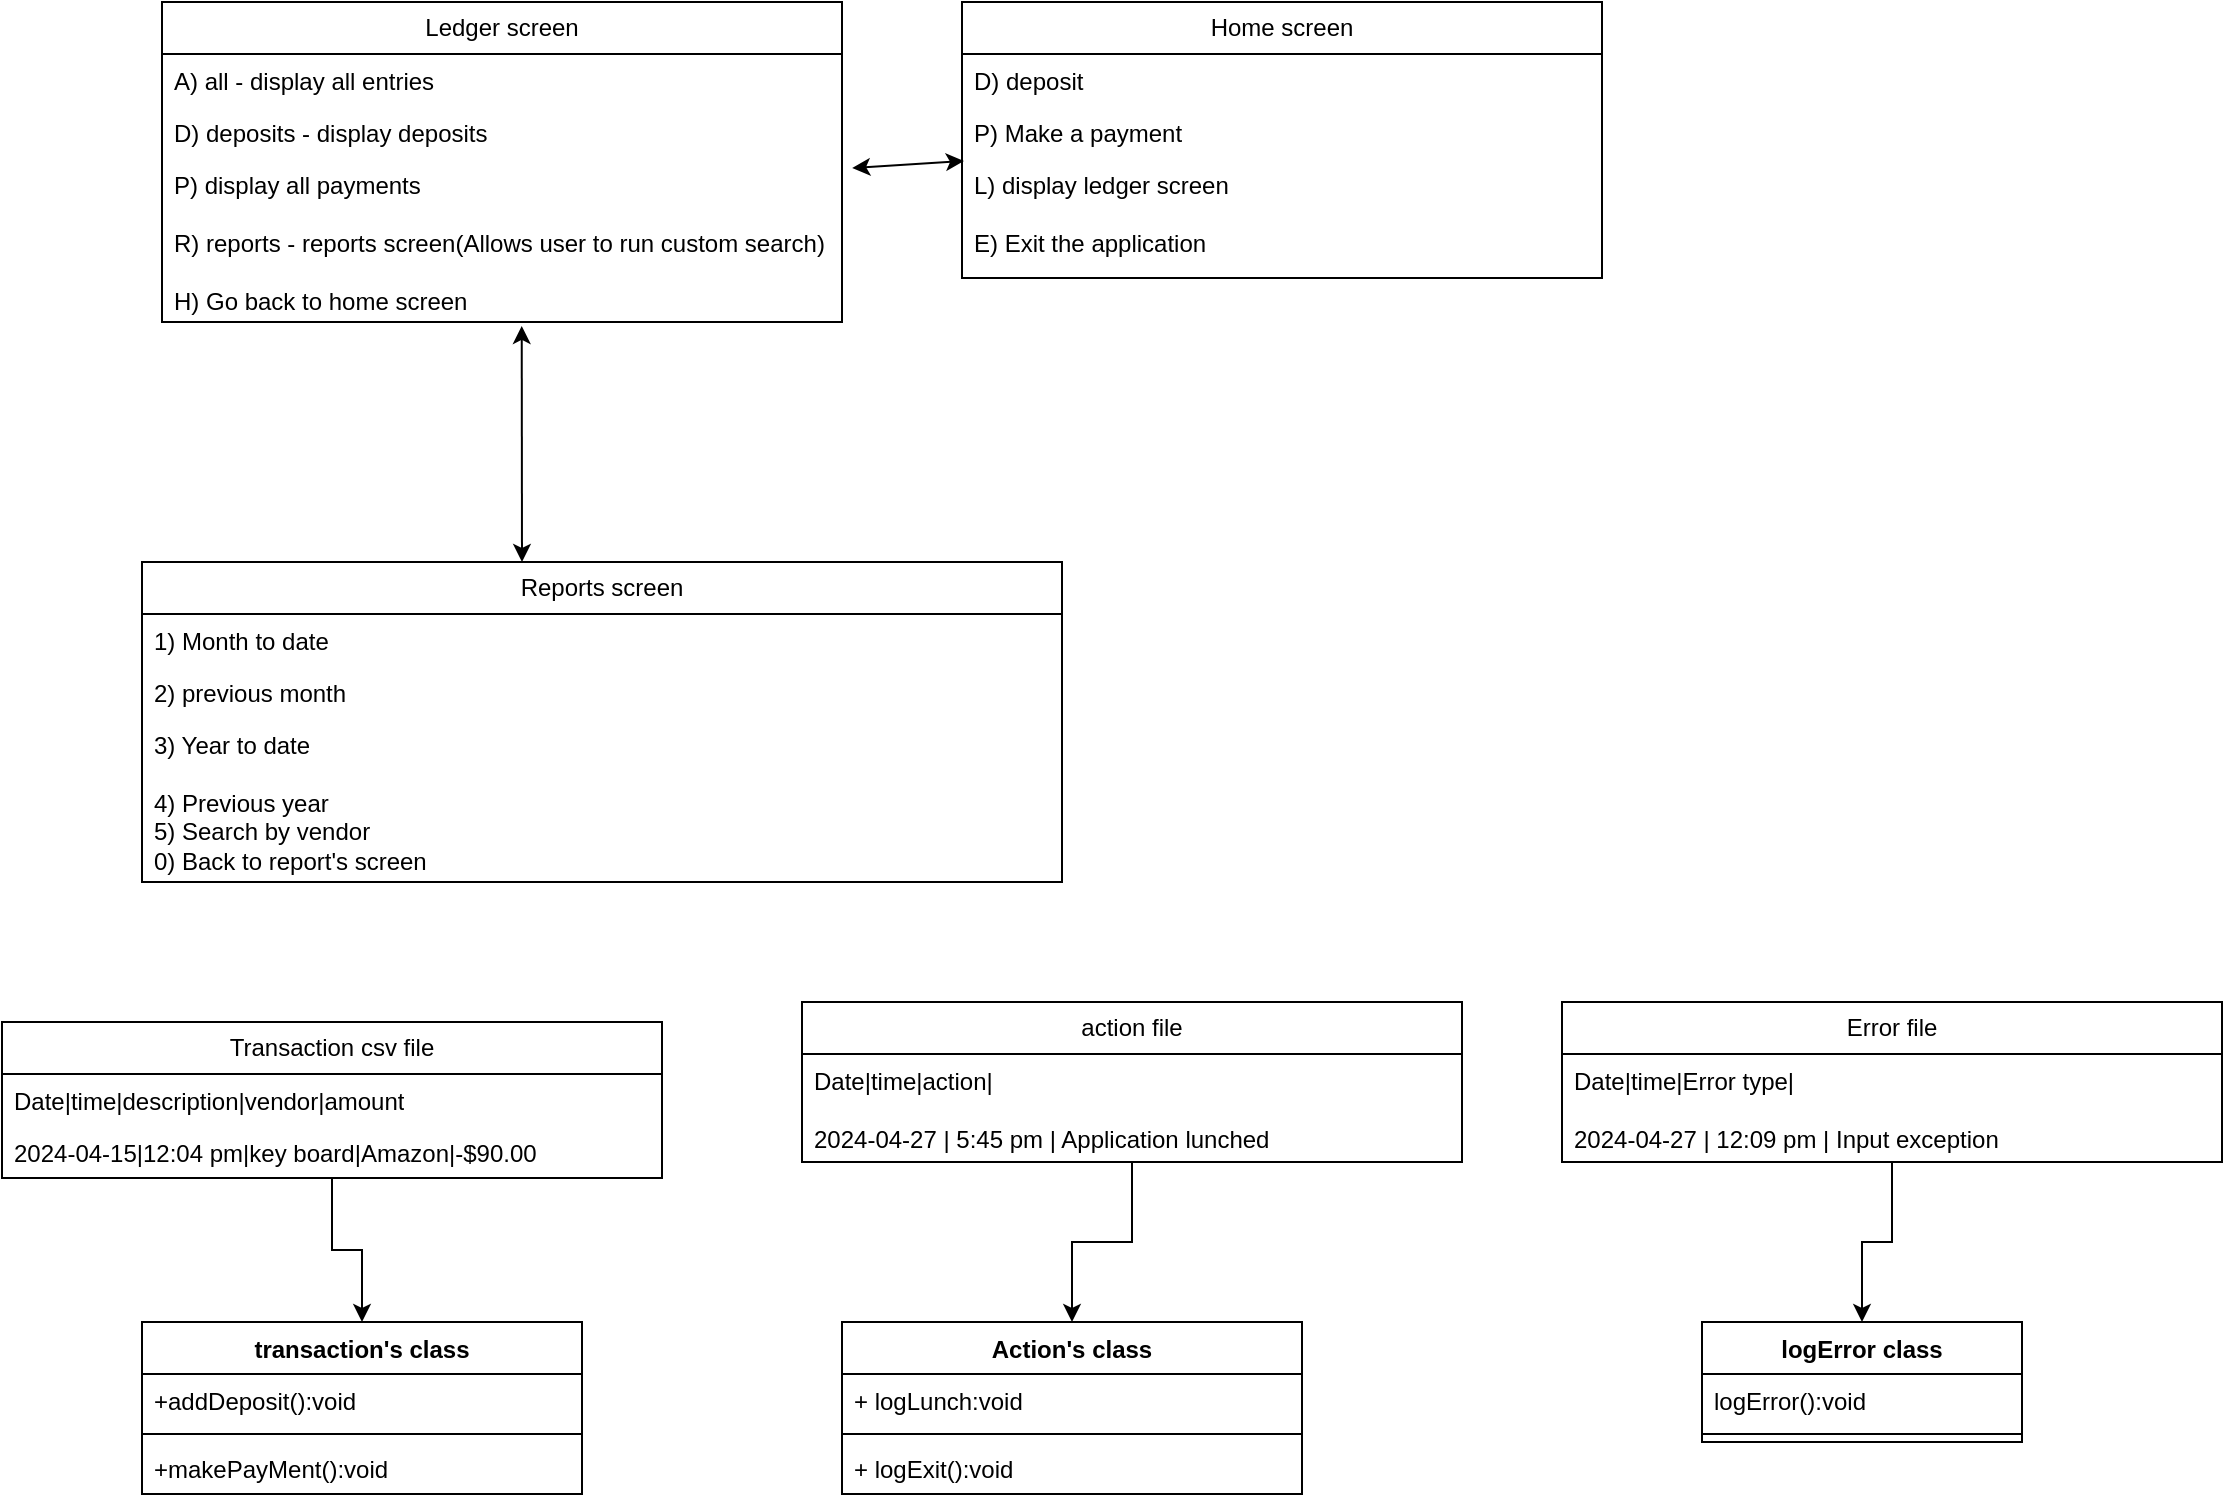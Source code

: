 <mxfile version="24.3.1" type="device">
  <diagram name="Page-1" id="6133507b-19e7-1e82-6fc7-422aa6c4b21f">
    <mxGraphModel dx="1434" dy="833" grid="1" gridSize="10" guides="1" tooltips="1" connect="1" arrows="1" fold="1" page="1" pageScale="1" pageWidth="1100" pageHeight="850" background="none" math="0" shadow="0">
      <root>
        <mxCell id="0" />
        <mxCell id="1" parent="0" />
        <mxCell id="RzVWzA5RJXwatOFOWpjH-5" style="edgeStyle=orthogonalEdgeStyle;rounded=0;orthogonalLoop=1;jettySize=auto;html=1;" edge="1" parent="1" source="42U58WoRcIpHFrWl6DUU-2" target="mTxHH8h6KFMHXEdceu4_-1">
          <mxGeometry relative="1" as="geometry" />
        </mxCell>
        <mxCell id="42U58WoRcIpHFrWl6DUU-2" value="Transaction csv file" style="swimlane;fontStyle=0;childLayout=stackLayout;horizontal=1;startSize=26;fillColor=none;horizontalStack=0;resizeParent=1;resizeParentMax=0;resizeLast=0;collapsible=1;marginBottom=0;whiteSpace=wrap;html=1;" parent="1" vertex="1">
          <mxGeometry x="500" y="530" width="330" height="78" as="geometry" />
        </mxCell>
        <mxCell id="42U58WoRcIpHFrWl6DUU-3" value="Date|time|description|vendor|amount" style="text;strokeColor=none;fillColor=none;align=left;verticalAlign=top;spacingLeft=4;spacingRight=4;overflow=hidden;rotatable=0;points=[[0,0.5],[1,0.5]];portConstraint=eastwest;whiteSpace=wrap;html=1;" parent="42U58WoRcIpHFrWl6DUU-2" vertex="1">
          <mxGeometry y="26" width="330" height="26" as="geometry" />
        </mxCell>
        <mxCell id="42U58WoRcIpHFrWl6DUU-4" value="2024-04-15|12:04 pm|key board|Amazon|-$90.00" style="text;strokeColor=none;fillColor=none;align=left;verticalAlign=top;spacingLeft=4;spacingRight=4;overflow=hidden;rotatable=0;points=[[0,0.5],[1,0.5]];portConstraint=eastwest;whiteSpace=wrap;html=1;" parent="42U58WoRcIpHFrWl6DUU-2" vertex="1">
          <mxGeometry y="52" width="330" height="26" as="geometry" />
        </mxCell>
        <mxCell id="RzVWzA5RJXwatOFOWpjH-14" style="edgeStyle=orthogonalEdgeStyle;rounded=0;orthogonalLoop=1;jettySize=auto;html=1;entryX=0.5;entryY=0;entryDx=0;entryDy=0;" edge="1" parent="1" source="42U58WoRcIpHFrWl6DUU-12" target="RzVWzA5RJXwatOFOWpjH-10">
          <mxGeometry relative="1" as="geometry" />
        </mxCell>
        <mxCell id="42U58WoRcIpHFrWl6DUU-12" value="Error file" style="swimlane;fontStyle=0;childLayout=stackLayout;horizontal=1;startSize=26;fillColor=none;horizontalStack=0;resizeParent=1;resizeParentMax=0;resizeLast=0;collapsible=1;marginBottom=0;whiteSpace=wrap;html=1;" parent="1" vertex="1">
          <mxGeometry x="1280" y="520" width="330" height="80" as="geometry" />
        </mxCell>
        <mxCell id="42U58WoRcIpHFrWl6DUU-13" value="Date|time|Error type|&lt;div&gt;&lt;br&gt;&lt;/div&gt;&lt;div&gt;2024-04-27 | 12:09 pm | Input exception&lt;/div&gt;" style="text;strokeColor=none;fillColor=none;align=left;verticalAlign=top;spacingLeft=4;spacingRight=4;overflow=hidden;rotatable=0;points=[[0,0.5],[1,0.5]];portConstraint=eastwest;whiteSpace=wrap;html=1;" parent="42U58WoRcIpHFrWl6DUU-12" vertex="1">
          <mxGeometry y="26" width="330" height="54" as="geometry" />
        </mxCell>
        <mxCell id="42U58WoRcIpHFrWl6DUU-14" value="Home screen" style="swimlane;fontStyle=0;childLayout=stackLayout;horizontal=1;startSize=26;fillColor=none;horizontalStack=0;resizeParent=1;resizeParentMax=0;resizeLast=0;collapsible=1;marginBottom=0;whiteSpace=wrap;html=1;" parent="1" vertex="1">
          <mxGeometry x="980" y="20" width="320" height="138" as="geometry" />
        </mxCell>
        <mxCell id="42U58WoRcIpHFrWl6DUU-15" value="D) deposit" style="text;strokeColor=none;fillColor=none;align=left;verticalAlign=top;spacingLeft=4;spacingRight=4;overflow=hidden;rotatable=0;points=[[0,0.5],[1,0.5]];portConstraint=eastwest;whiteSpace=wrap;html=1;" parent="42U58WoRcIpHFrWl6DUU-14" vertex="1">
          <mxGeometry y="26" width="320" height="26" as="geometry" />
        </mxCell>
        <mxCell id="42U58WoRcIpHFrWl6DUU-16" value="P) Make a payment" style="text;strokeColor=none;fillColor=none;align=left;verticalAlign=top;spacingLeft=4;spacingRight=4;overflow=hidden;rotatable=0;points=[[0,0.5],[1,0.5]];portConstraint=eastwest;whiteSpace=wrap;html=1;" parent="42U58WoRcIpHFrWl6DUU-14" vertex="1">
          <mxGeometry y="52" width="320" height="26" as="geometry" />
        </mxCell>
        <mxCell id="42U58WoRcIpHFrWl6DUU-17" value="L) display ledger screen&lt;div&gt;&lt;br&gt;&lt;div&gt;E) Exit the application&lt;/div&gt;&lt;/div&gt;" style="text;strokeColor=none;fillColor=none;align=left;verticalAlign=top;spacingLeft=4;spacingRight=4;overflow=hidden;rotatable=0;points=[[0,0.5],[1,0.5]];portConstraint=eastwest;whiteSpace=wrap;html=1;" parent="42U58WoRcIpHFrWl6DUU-14" vertex="1">
          <mxGeometry y="78" width="320" height="60" as="geometry" />
        </mxCell>
        <mxCell id="42U58WoRcIpHFrWl6DUU-21" value="Ledger screen" style="swimlane;fontStyle=0;childLayout=stackLayout;horizontal=1;startSize=26;fillColor=none;horizontalStack=0;resizeParent=1;resizeParentMax=0;resizeLast=0;collapsible=1;marginBottom=0;whiteSpace=wrap;html=1;" parent="1" vertex="1">
          <mxGeometry x="580" y="20" width="340" height="160" as="geometry">
            <mxRectangle x="50" y="170" width="120" height="30" as="alternateBounds" />
          </mxGeometry>
        </mxCell>
        <mxCell id="42U58WoRcIpHFrWl6DUU-22" value="A) all - display all entries" style="text;strokeColor=none;fillColor=none;align=left;verticalAlign=top;spacingLeft=4;spacingRight=4;overflow=hidden;rotatable=0;points=[[0,0.5],[1,0.5]];portConstraint=eastwest;whiteSpace=wrap;html=1;" parent="42U58WoRcIpHFrWl6DUU-21" vertex="1">
          <mxGeometry y="26" width="340" height="26" as="geometry" />
        </mxCell>
        <mxCell id="42U58WoRcIpHFrWl6DUU-23" value="D) deposits - display deposits" style="text;strokeColor=none;fillColor=none;align=left;verticalAlign=top;spacingLeft=4;spacingRight=4;overflow=hidden;rotatable=0;points=[[0,0.5],[1,0.5]];portConstraint=eastwest;whiteSpace=wrap;html=1;" parent="42U58WoRcIpHFrWl6DUU-21" vertex="1">
          <mxGeometry y="52" width="340" height="26" as="geometry" />
        </mxCell>
        <mxCell id="42U58WoRcIpHFrWl6DUU-24" value="&lt;div&gt;P) display all payments&lt;/div&gt;&lt;div&gt;&lt;br&gt;&lt;div&gt;R) reports - reports screen(Allows user to run custom search)&lt;/div&gt;&lt;/div&gt;&lt;div&gt;&lt;br&gt;&lt;/div&gt;&lt;div&gt;H) Go back to home screen&lt;/div&gt;&lt;div&gt;&lt;br&gt;&lt;/div&gt;&lt;div&gt;&lt;br&gt;&lt;/div&gt;" style="text;strokeColor=none;fillColor=none;align=left;verticalAlign=top;spacingLeft=4;spacingRight=4;overflow=hidden;rotatable=0;points=[[0,0.5],[1,0.5]];portConstraint=eastwest;whiteSpace=wrap;html=1;" parent="42U58WoRcIpHFrWl6DUU-21" vertex="1">
          <mxGeometry y="78" width="340" height="82" as="geometry" />
        </mxCell>
        <mxCell id="42U58WoRcIpHFrWl6DUU-31" value="" style="endArrow=classic;startArrow=classic;html=1;rounded=0;entryX=0.529;entryY=1.024;entryDx=0;entryDy=0;entryPerimeter=0;" parent="1" target="42U58WoRcIpHFrWl6DUU-24" edge="1">
          <mxGeometry width="50" height="50" relative="1" as="geometry">
            <mxPoint x="760" y="300" as="sourcePoint" />
            <mxPoint x="760" y="325" as="targetPoint" />
          </mxGeometry>
        </mxCell>
        <mxCell id="42U58WoRcIpHFrWl6DUU-32" value="Reports screen" style="swimlane;fontStyle=0;childLayout=stackLayout;horizontal=1;startSize=26;fillColor=none;horizontalStack=0;resizeParent=1;resizeParentMax=0;resizeLast=0;collapsible=1;marginBottom=0;whiteSpace=wrap;html=1;" parent="1" vertex="1">
          <mxGeometry x="570" y="300" width="460" height="160" as="geometry" />
        </mxCell>
        <mxCell id="42U58WoRcIpHFrWl6DUU-33" value="1) Month to date" style="text;strokeColor=none;fillColor=none;align=left;verticalAlign=top;spacingLeft=4;spacingRight=4;overflow=hidden;rotatable=0;points=[[0,0.5],[1,0.5]];portConstraint=eastwest;whiteSpace=wrap;html=1;" parent="42U58WoRcIpHFrWl6DUU-32" vertex="1">
          <mxGeometry y="26" width="460" height="26" as="geometry" />
        </mxCell>
        <mxCell id="42U58WoRcIpHFrWl6DUU-34" value="2) previous month" style="text;strokeColor=none;fillColor=none;align=left;verticalAlign=top;spacingLeft=4;spacingRight=4;overflow=hidden;rotatable=0;points=[[0,0.5],[1,0.5]];portConstraint=eastwest;whiteSpace=wrap;html=1;" parent="42U58WoRcIpHFrWl6DUU-32" vertex="1">
          <mxGeometry y="52" width="460" height="26" as="geometry" />
        </mxCell>
        <mxCell id="42U58WoRcIpHFrWl6DUU-35" value="&lt;div&gt;3) Year to date&lt;/div&gt;&lt;div&gt;&lt;br&gt;&lt;/div&gt;&lt;div&gt;&lt;div&gt;4) Previous year&lt;/div&gt;&lt;/div&gt;&lt;div&gt;5) Search by vendor&lt;/div&gt;&lt;div&gt;0) Back to report&#39;s screen&lt;/div&gt;&lt;div&gt;&lt;br&gt;&lt;/div&gt;" style="text;strokeColor=none;fillColor=none;align=left;verticalAlign=top;spacingLeft=4;spacingRight=4;overflow=hidden;rotatable=0;points=[[0,0.5],[1,0.5]];portConstraint=eastwest;whiteSpace=wrap;html=1;" parent="42U58WoRcIpHFrWl6DUU-32" vertex="1">
          <mxGeometry y="78" width="460" height="82" as="geometry" />
        </mxCell>
        <mxCell id="42U58WoRcIpHFrWl6DUU-36" value="" style="endArrow=classic;startArrow=classic;html=1;rounded=0;entryX=0.003;entryY=0.025;entryDx=0;entryDy=0;entryPerimeter=0;exitX=1.015;exitY=0.061;exitDx=0;exitDy=0;exitPerimeter=0;" parent="1" target="42U58WoRcIpHFrWl6DUU-17" edge="1" source="42U58WoRcIpHFrWl6DUU-24">
          <mxGeometry width="50" height="50" relative="1" as="geometry">
            <mxPoint x="920" y="230" as="sourcePoint" />
            <mxPoint x="970" y="180" as="targetPoint" />
          </mxGeometry>
        </mxCell>
        <mxCell id="mTxHH8h6KFMHXEdceu4_-1" value="transaction&#39;s class" style="swimlane;fontStyle=1;align=center;verticalAlign=top;childLayout=stackLayout;horizontal=1;startSize=26;horizontalStack=0;resizeParent=1;resizeParentMax=0;resizeLast=0;collapsible=1;marginBottom=0;whiteSpace=wrap;html=1;" parent="1" vertex="1">
          <mxGeometry x="570" y="680" width="220" height="86" as="geometry" />
        </mxCell>
        <mxCell id="mTxHH8h6KFMHXEdceu4_-2" value="+addDeposit():void" style="text;strokeColor=none;fillColor=none;align=left;verticalAlign=top;spacingLeft=4;spacingRight=4;overflow=hidden;rotatable=0;points=[[0,0.5],[1,0.5]];portConstraint=eastwest;whiteSpace=wrap;html=1;" parent="mTxHH8h6KFMHXEdceu4_-1" vertex="1">
          <mxGeometry y="26" width="220" height="26" as="geometry" />
        </mxCell>
        <mxCell id="mTxHH8h6KFMHXEdceu4_-3" value="" style="line;strokeWidth=1;fillColor=none;align=left;verticalAlign=middle;spacingTop=-1;spacingLeft=3;spacingRight=3;rotatable=0;labelPosition=right;points=[];portConstraint=eastwest;strokeColor=inherit;" parent="mTxHH8h6KFMHXEdceu4_-1" vertex="1">
          <mxGeometry y="52" width="220" height="8" as="geometry" />
        </mxCell>
        <mxCell id="mTxHH8h6KFMHXEdceu4_-4" value="+makePayMent():void" style="text;strokeColor=none;fillColor=none;align=left;verticalAlign=top;spacingLeft=4;spacingRight=4;overflow=hidden;rotatable=0;points=[[0,0.5],[1,0.5]];portConstraint=eastwest;whiteSpace=wrap;html=1;" parent="mTxHH8h6KFMHXEdceu4_-1" vertex="1">
          <mxGeometry y="60" width="220" height="26" as="geometry" />
        </mxCell>
        <mxCell id="RzVWzA5RJXwatOFOWpjH-1" value="Action&#39;s class&lt;div&gt;&lt;br&gt;&lt;/div&gt;" style="swimlane;fontStyle=1;align=center;verticalAlign=top;childLayout=stackLayout;horizontal=1;startSize=26;horizontalStack=0;resizeParent=1;resizeParentMax=0;resizeLast=0;collapsible=1;marginBottom=0;whiteSpace=wrap;html=1;" vertex="1" parent="1">
          <mxGeometry x="920" y="680" width="230" height="86" as="geometry" />
        </mxCell>
        <mxCell id="RzVWzA5RJXwatOFOWpjH-2" value="+ logLunch:void" style="text;strokeColor=none;fillColor=none;align=left;verticalAlign=top;spacingLeft=4;spacingRight=4;overflow=hidden;rotatable=0;points=[[0,0.5],[1,0.5]];portConstraint=eastwest;whiteSpace=wrap;html=1;" vertex="1" parent="RzVWzA5RJXwatOFOWpjH-1">
          <mxGeometry y="26" width="230" height="26" as="geometry" />
        </mxCell>
        <mxCell id="RzVWzA5RJXwatOFOWpjH-3" value="" style="line;strokeWidth=1;fillColor=none;align=left;verticalAlign=middle;spacingTop=-1;spacingLeft=3;spacingRight=3;rotatable=0;labelPosition=right;points=[];portConstraint=eastwest;strokeColor=inherit;" vertex="1" parent="RzVWzA5RJXwatOFOWpjH-1">
          <mxGeometry y="52" width="230" height="8" as="geometry" />
        </mxCell>
        <mxCell id="RzVWzA5RJXwatOFOWpjH-4" value="+ logExit():void" style="text;strokeColor=none;fillColor=none;align=left;verticalAlign=top;spacingLeft=4;spacingRight=4;overflow=hidden;rotatable=0;points=[[0,0.5],[1,0.5]];portConstraint=eastwest;whiteSpace=wrap;html=1;" vertex="1" parent="RzVWzA5RJXwatOFOWpjH-1">
          <mxGeometry y="60" width="230" height="26" as="geometry" />
        </mxCell>
        <mxCell id="RzVWzA5RJXwatOFOWpjH-9" style="edgeStyle=orthogonalEdgeStyle;rounded=0;orthogonalLoop=1;jettySize=auto;html=1;entryX=0.5;entryY=0;entryDx=0;entryDy=0;" edge="1" parent="1" source="42U58WoRcIpHFrWl6DUU-7" target="RzVWzA5RJXwatOFOWpjH-1">
          <mxGeometry relative="1" as="geometry" />
        </mxCell>
        <mxCell id="42U58WoRcIpHFrWl6DUU-7" value="action file" style="swimlane;fontStyle=0;childLayout=stackLayout;horizontal=1;startSize=26;fillColor=none;horizontalStack=0;resizeParent=1;resizeParentMax=0;resizeLast=0;collapsible=1;marginBottom=0;whiteSpace=wrap;html=1;" parent="1" vertex="1">
          <mxGeometry x="900" y="520" width="330" height="80" as="geometry" />
        </mxCell>
        <mxCell id="42U58WoRcIpHFrWl6DUU-8" value="Date|time|action|&lt;div&gt;&lt;br&gt;&lt;/div&gt;&lt;div&gt;2024-04-27 | 5:45 pm | Application lunched&lt;/div&gt;" style="text;strokeColor=none;fillColor=none;align=left;verticalAlign=top;spacingLeft=4;spacingRight=4;overflow=hidden;rotatable=0;points=[[0,0.5],[1,0.5]];portConstraint=eastwest;whiteSpace=wrap;html=1;" parent="42U58WoRcIpHFrWl6DUU-7" vertex="1">
          <mxGeometry y="26" width="330" height="54" as="geometry" />
        </mxCell>
        <mxCell id="RzVWzA5RJXwatOFOWpjH-10" value="logError class" style="swimlane;fontStyle=1;align=center;verticalAlign=top;childLayout=stackLayout;horizontal=1;startSize=26;horizontalStack=0;resizeParent=1;resizeParentMax=0;resizeLast=0;collapsible=1;marginBottom=0;whiteSpace=wrap;html=1;" vertex="1" parent="1">
          <mxGeometry x="1350" y="680" width="160" height="60" as="geometry" />
        </mxCell>
        <mxCell id="RzVWzA5RJXwatOFOWpjH-11" value="logError():void" style="text;strokeColor=none;fillColor=none;align=left;verticalAlign=top;spacingLeft=4;spacingRight=4;overflow=hidden;rotatable=0;points=[[0,0.5],[1,0.5]];portConstraint=eastwest;whiteSpace=wrap;html=1;" vertex="1" parent="RzVWzA5RJXwatOFOWpjH-10">
          <mxGeometry y="26" width="160" height="26" as="geometry" />
        </mxCell>
        <mxCell id="RzVWzA5RJXwatOFOWpjH-12" value="" style="line;strokeWidth=1;fillColor=none;align=left;verticalAlign=middle;spacingTop=-1;spacingLeft=3;spacingRight=3;rotatable=0;labelPosition=right;points=[];portConstraint=eastwest;strokeColor=inherit;" vertex="1" parent="RzVWzA5RJXwatOFOWpjH-10">
          <mxGeometry y="52" width="160" height="8" as="geometry" />
        </mxCell>
      </root>
    </mxGraphModel>
  </diagram>
</mxfile>
